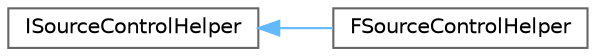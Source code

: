 digraph "Graphical Class Hierarchy"
{
 // INTERACTIVE_SVG=YES
 // LATEX_PDF_SIZE
  bgcolor="transparent";
  edge [fontname=Helvetica,fontsize=10,labelfontname=Helvetica,labelfontsize=10];
  node [fontname=Helvetica,fontsize=10,shape=box,height=0.2,width=0.4];
  rankdir="LR";
  Node0 [id="Node000000",label="ISourceControlHelper",height=0.2,width=0.4,color="grey40", fillcolor="white", style="filled",URL="$d1/d89/classISourceControlHelper.html",tooltip=" "];
  Node0 -> Node1 [id="edge5603_Node000000_Node000001",dir="back",color="steelblue1",style="solid",tooltip=" "];
  Node1 [id="Node000001",label="FSourceControlHelper",height=0.2,width=0.4,color="grey40", fillcolor="white", style="filled",URL="$d1/d45/classFSourceControlHelper.html",tooltip=" "];
}
